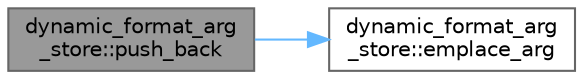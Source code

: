 digraph "dynamic_format_arg_store::push_back"
{
 // LATEX_PDF_SIZE
  bgcolor="transparent";
  edge [fontname=Helvetica,fontsize=10,labelfontname=Helvetica,labelfontsize=10];
  node [fontname=Helvetica,fontsize=10,shape=box,height=0.2,width=0.4];
  rankdir="LR";
  Node1 [id="Node000001",label="dynamic_format_arg\l_store::push_back",height=0.2,width=0.4,color="gray40", fillcolor="grey60", style="filled", fontcolor="black",tooltip=" "];
  Node1 -> Node2 [id="edge2_Node000001_Node000002",color="steelblue1",style="solid",tooltip=" "];
  Node2 [id="Node000002",label="dynamic_format_arg\l_store::emplace_arg",height=0.2,width=0.4,color="grey40", fillcolor="white", style="filled",URL="$classdynamic__format__arg__store.html#a3e3f7af053771a3dff451014a5024c79",tooltip=" "];
}

